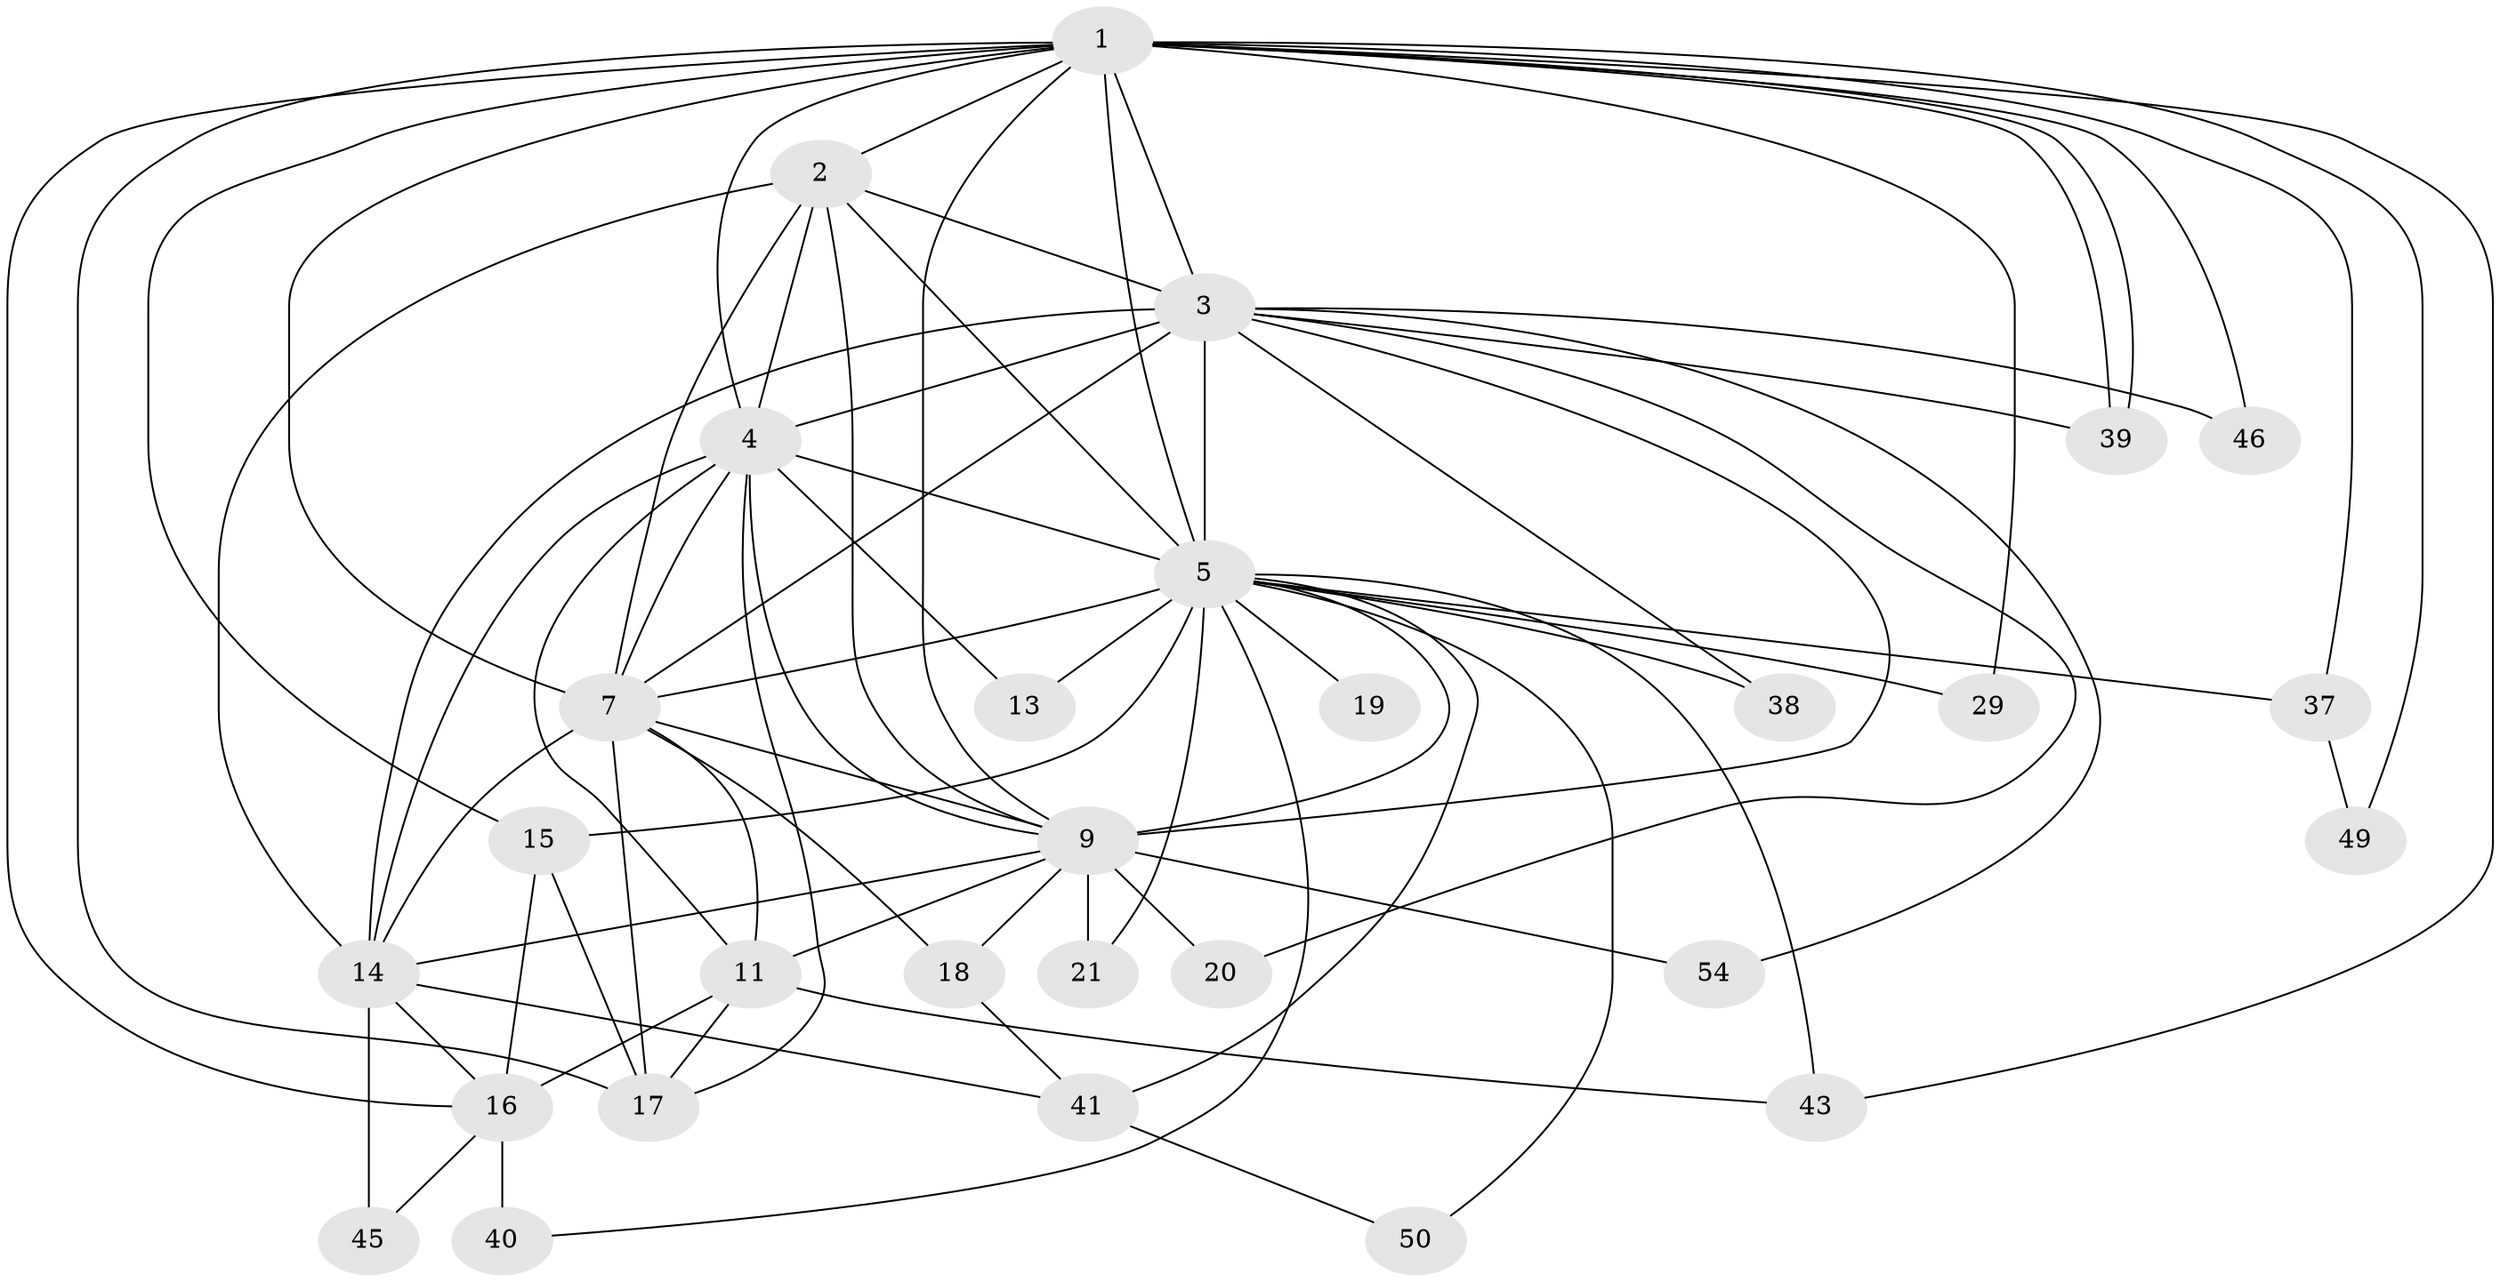 // original degree distribution, {19: 0.017241379310344827, 10: 0.034482758620689655, 14: 0.05172413793103448, 17: 0.034482758620689655, 15: 0.017241379310344827, 13: 0.034482758620689655, 7: 0.017241379310344827, 3: 0.1896551724137931, 2: 0.5, 5: 0.034482758620689655, 6: 0.017241379310344827, 4: 0.05172413793103448}
// Generated by graph-tools (version 1.1) at 2025/13/03/09/25 04:13:54]
// undirected, 29 vertices, 76 edges
graph export_dot {
graph [start="1"]
  node [color=gray90,style=filled];
  1;
  2;
  3 [super="+8"];
  4;
  5 [super="+12+6+23"];
  7 [super="+30+28+10"];
  9;
  11 [super="+44"];
  13;
  14 [super="+53+34+22+31+42"];
  15 [super="+25"];
  16 [super="+32"];
  17 [super="+24"];
  18;
  19;
  20;
  21;
  29;
  37;
  38;
  39 [super="+55"];
  40 [super="+48"];
  41;
  43 [super="+56"];
  45;
  46;
  49;
  50;
  54;
  1 -- 2;
  1 -- 3 [weight=2];
  1 -- 4;
  1 -- 5 [weight=2];
  1 -- 7 [weight=2];
  1 -- 9;
  1 -- 15;
  1 -- 16;
  1 -- 29;
  1 -- 37;
  1 -- 39;
  1 -- 39;
  1 -- 43;
  1 -- 46;
  1 -- 49;
  1 -- 17;
  2 -- 3 [weight=2];
  2 -- 4;
  2 -- 5 [weight=2];
  2 -- 7 [weight=2];
  2 -- 9;
  2 -- 14;
  3 -- 4 [weight=2];
  3 -- 5 [weight=4];
  3 -- 7 [weight=5];
  3 -- 9 [weight=2];
  3 -- 14 [weight=3];
  3 -- 38;
  3 -- 54;
  3 -- 46;
  3 -- 20;
  3 -- 39;
  4 -- 5 [weight=3];
  4 -- 7 [weight=2];
  4 -- 9;
  4 -- 11;
  4 -- 13;
  4 -- 14;
  4 -- 17;
  5 -- 7 [weight=6];
  5 -- 9 [weight=4];
  5 -- 13;
  5 -- 19 [weight=2];
  5 -- 21;
  5 -- 40;
  5 -- 50;
  5 -- 37;
  5 -- 41;
  5 -- 43;
  5 -- 15;
  5 -- 29;
  5 -- 38;
  7 -- 9 [weight=2];
  7 -- 18;
  7 -- 11 [weight=2];
  7 -- 14;
  7 -- 17;
  9 -- 11;
  9 -- 18;
  9 -- 20;
  9 -- 21;
  9 -- 54;
  9 -- 14;
  11 -- 17;
  11 -- 43;
  11 -- 16;
  14 -- 16;
  14 -- 45;
  14 -- 41;
  15 -- 16;
  15 -- 17;
  16 -- 45;
  16 -- 40 [weight=2];
  18 -- 41;
  37 -- 49;
  41 -- 50;
}
